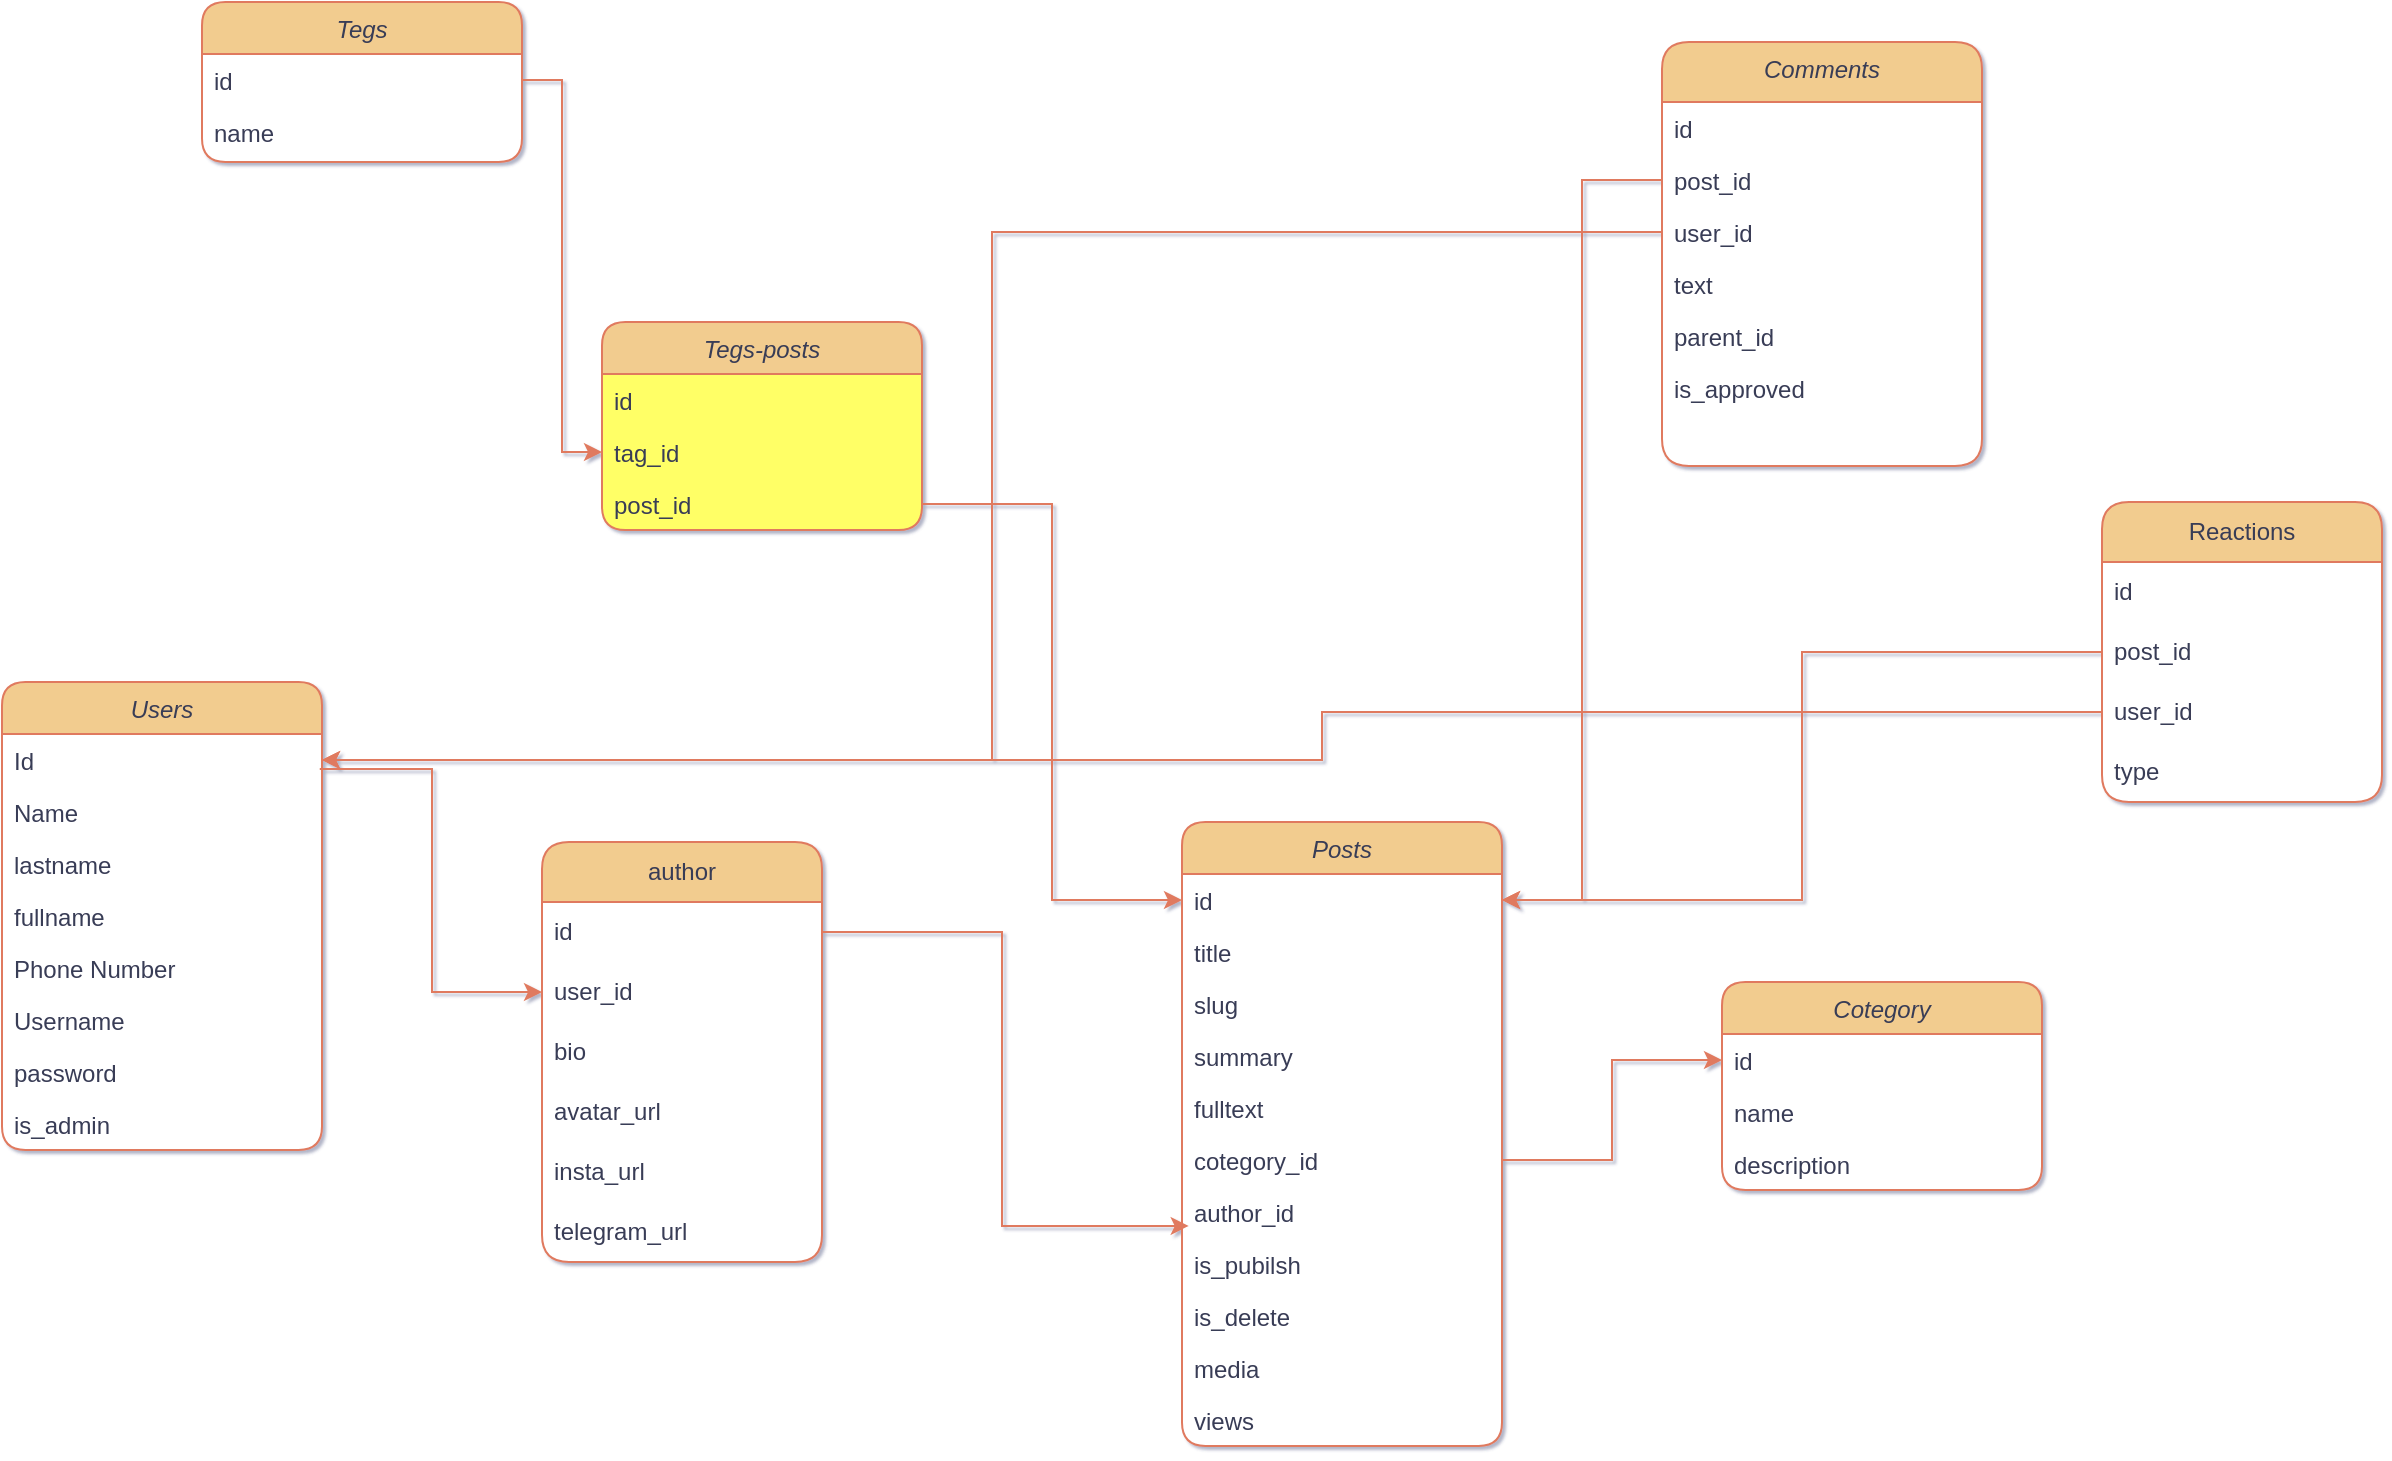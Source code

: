 <mxfile version="26.0.14">
  <diagram id="C5RBs43oDa-KdzZeNtuy" name="Page-1">
    <mxGraphModel dx="2377" dy="1340" grid="1" gridSize="10" guides="0" tooltips="1" connect="1" arrows="1" fold="1" page="0" pageScale="1" pageWidth="827" pageHeight="1169" background="none" math="0" shadow="1">
      <root>
        <mxCell id="WIyWlLk6GJQsqaUBKTNV-0" />
        <mxCell id="WIyWlLk6GJQsqaUBKTNV-1" parent="WIyWlLk6GJQsqaUBKTNV-0" />
        <mxCell id="zkfFHV4jXpPFQw0GAbJ--0" value="Users" style="swimlane;fontStyle=2;align=center;verticalAlign=top;childLayout=stackLayout;horizontal=1;startSize=26;horizontalStack=0;resizeParent=1;resizeLast=0;collapsible=1;marginBottom=0;rounded=1;shadow=0;strokeWidth=1;labelBackgroundColor=none;fillColor=#F2CC8F;strokeColor=#E07A5F;fontColor=#393C56;swimlaneFillColor=default;" parent="WIyWlLk6GJQsqaUBKTNV-1" vertex="1">
          <mxGeometry x="60" y="20" width="160" height="234" as="geometry">
            <mxRectangle x="230" y="140" width="160" height="26" as="alternateBounds" />
          </mxGeometry>
        </mxCell>
        <mxCell id="LoBWb3lvw4ZetRYxv15A-17" value="Id" style="text;align=left;verticalAlign=top;spacingLeft=4;spacingRight=4;overflow=hidden;rotatable=0;points=[[0,0.5],[1,0.5]];portConstraint=eastwest;labelBackgroundColor=none;fontColor=#393C56;" vertex="1" parent="zkfFHV4jXpPFQw0GAbJ--0">
          <mxGeometry y="26" width="160" height="26" as="geometry" />
        </mxCell>
        <mxCell id="zkfFHV4jXpPFQw0GAbJ--1" value="Name" style="text;align=left;verticalAlign=top;spacingLeft=4;spacingRight=4;overflow=hidden;rotatable=0;points=[[0,0.5],[1,0.5]];portConstraint=eastwest;labelBackgroundColor=none;fontColor=#393C56;" parent="zkfFHV4jXpPFQw0GAbJ--0" vertex="1">
          <mxGeometry y="52" width="160" height="26" as="geometry" />
        </mxCell>
        <mxCell id="LoBWb3lvw4ZetRYxv15A-0" value="lastname" style="text;align=left;verticalAlign=top;spacingLeft=4;spacingRight=4;overflow=hidden;rotatable=0;points=[[0,0.5],[1,0.5]];portConstraint=eastwest;labelBackgroundColor=none;fontColor=#393C56;" vertex="1" parent="zkfFHV4jXpPFQw0GAbJ--0">
          <mxGeometry y="78" width="160" height="26" as="geometry" />
        </mxCell>
        <mxCell id="LoBWb3lvw4ZetRYxv15A-1" value="fullname" style="text;align=left;verticalAlign=top;spacingLeft=4;spacingRight=4;overflow=hidden;rotatable=0;points=[[0,0.5],[1,0.5]];portConstraint=eastwest;labelBackgroundColor=none;fontColor=#393C56;" vertex="1" parent="zkfFHV4jXpPFQw0GAbJ--0">
          <mxGeometry y="104" width="160" height="26" as="geometry" />
        </mxCell>
        <mxCell id="zkfFHV4jXpPFQw0GAbJ--2" value="Phone Number" style="text;align=left;verticalAlign=top;spacingLeft=4;spacingRight=4;overflow=hidden;rotatable=0;points=[[0,0.5],[1,0.5]];portConstraint=eastwest;rounded=0;shadow=0;html=0;labelBackgroundColor=none;fontColor=#393C56;" parent="zkfFHV4jXpPFQw0GAbJ--0" vertex="1">
          <mxGeometry y="130" width="160" height="26" as="geometry" />
        </mxCell>
        <mxCell id="LoBWb3lvw4ZetRYxv15A-2" value="Username" style="text;align=left;verticalAlign=top;spacingLeft=4;spacingRight=4;overflow=hidden;rotatable=0;points=[[0,0.5],[1,0.5]];portConstraint=eastwest;labelBackgroundColor=none;fontColor=#393C56;" vertex="1" parent="zkfFHV4jXpPFQw0GAbJ--0">
          <mxGeometry y="156" width="160" height="26" as="geometry" />
        </mxCell>
        <mxCell id="LoBWb3lvw4ZetRYxv15A-4" value="password" style="text;align=left;verticalAlign=top;spacingLeft=4;spacingRight=4;overflow=hidden;rotatable=0;points=[[0,0.5],[1,0.5]];portConstraint=eastwest;labelBackgroundColor=none;fontColor=#393C56;" vertex="1" parent="zkfFHV4jXpPFQw0GAbJ--0">
          <mxGeometry y="182" width="160" height="26" as="geometry" />
        </mxCell>
        <mxCell id="LoBWb3lvw4ZetRYxv15A-5" value="is_admin" style="text;align=left;verticalAlign=top;spacingLeft=4;spacingRight=4;overflow=hidden;rotatable=0;points=[[0,0.5],[1,0.5]];portConstraint=eastwest;labelBackgroundColor=none;fontColor=#393C56;" vertex="1" parent="zkfFHV4jXpPFQw0GAbJ--0">
          <mxGeometry y="208" width="160" height="26" as="geometry" />
        </mxCell>
        <mxCell id="LoBWb3lvw4ZetRYxv15A-7" value="Posts" style="swimlane;fontStyle=2;align=center;verticalAlign=top;childLayout=stackLayout;horizontal=1;startSize=26;horizontalStack=0;resizeParent=1;resizeLast=0;collapsible=1;marginBottom=0;rounded=1;shadow=0;strokeWidth=1;labelBackgroundColor=none;fillColor=#F2CC8F;strokeColor=#E07A5F;fontColor=#393C56;rotation=0;swimlaneFillColor=default;" vertex="1" parent="WIyWlLk6GJQsqaUBKTNV-1">
          <mxGeometry x="650" y="90" width="160" height="312" as="geometry">
            <mxRectangle x="650" y="90" width="160" height="26" as="alternateBounds" />
          </mxGeometry>
        </mxCell>
        <mxCell id="LoBWb3lvw4ZetRYxv15A-34" value="id" style="text;align=left;verticalAlign=top;spacingLeft=4;spacingRight=4;overflow=hidden;rotatable=0;points=[[0,0.5],[1,0.5]];portConstraint=eastwest;labelBackgroundColor=none;fontColor=#393C56;rotation=0;" vertex="1" parent="LoBWb3lvw4ZetRYxv15A-7">
          <mxGeometry y="26" width="160" height="26" as="geometry" />
        </mxCell>
        <mxCell id="LoBWb3lvw4ZetRYxv15A-9" value="title" style="text;align=left;verticalAlign=top;spacingLeft=4;spacingRight=4;overflow=hidden;rotatable=0;points=[[0,0.5],[1,0.5]];portConstraint=eastwest;labelBackgroundColor=none;fontColor=#393C56;rotation=0;" vertex="1" parent="LoBWb3lvw4ZetRYxv15A-7">
          <mxGeometry y="52" width="160" height="26" as="geometry" />
        </mxCell>
        <mxCell id="LoBWb3lvw4ZetRYxv15A-81" value="slug&#xa;&#xa;" style="text;align=left;verticalAlign=top;spacingLeft=4;spacingRight=4;overflow=hidden;rotatable=0;points=[[0,0.5],[1,0.5]];portConstraint=eastwest;labelBackgroundColor=none;fontColor=#393C56;rotation=0;" vertex="1" parent="LoBWb3lvw4ZetRYxv15A-7">
          <mxGeometry y="78" width="160" height="26" as="geometry" />
        </mxCell>
        <mxCell id="LoBWb3lvw4ZetRYxv15A-82" value="summary" style="text;align=left;verticalAlign=top;spacingLeft=4;spacingRight=4;overflow=hidden;rotatable=0;points=[[0,0.5],[1,0.5]];portConstraint=eastwest;labelBackgroundColor=none;fontColor=#393C56;rotation=0;" vertex="1" parent="LoBWb3lvw4ZetRYxv15A-7">
          <mxGeometry y="104" width="160" height="26" as="geometry" />
        </mxCell>
        <mxCell id="LoBWb3lvw4ZetRYxv15A-10" value="fulltext" style="text;align=left;verticalAlign=top;spacingLeft=4;spacingRight=4;overflow=hidden;rotatable=0;points=[[0,0.5],[1,0.5]];portConstraint=eastwest;labelBackgroundColor=none;fontColor=#393C56;rotation=0;" vertex="1" parent="LoBWb3lvw4ZetRYxv15A-7">
          <mxGeometry y="130" width="160" height="26" as="geometry" />
        </mxCell>
        <mxCell id="LoBWb3lvw4ZetRYxv15A-45" value="cotegory_id&#xa;" style="text;align=left;verticalAlign=top;spacingLeft=4;spacingRight=4;overflow=hidden;rotatable=0;points=[[0,0.5],[1,0.5]];portConstraint=eastwest;labelBackgroundColor=none;fontColor=#393C56;rotation=0;" vertex="1" parent="LoBWb3lvw4ZetRYxv15A-7">
          <mxGeometry y="156" width="160" height="26" as="geometry" />
        </mxCell>
        <mxCell id="LoBWb3lvw4ZetRYxv15A-12" value="author_id" style="text;align=left;verticalAlign=top;spacingLeft=4;spacingRight=4;overflow=hidden;rotatable=0;points=[[0,0.5],[1,0.5]];portConstraint=eastwest;rounded=0;shadow=0;html=0;labelBackgroundColor=none;fontColor=#393C56;rotation=0;" vertex="1" parent="LoBWb3lvw4ZetRYxv15A-7">
          <mxGeometry y="182" width="160" height="26" as="geometry" />
        </mxCell>
        <mxCell id="LoBWb3lvw4ZetRYxv15A-13" value="is_pubilsh" style="text;align=left;verticalAlign=top;spacingLeft=4;spacingRight=4;overflow=hidden;rotatable=0;points=[[0,0.5],[1,0.5]];portConstraint=eastwest;labelBackgroundColor=none;fontColor=#393C56;rotation=0;" vertex="1" parent="LoBWb3lvw4ZetRYxv15A-7">
          <mxGeometry y="208" width="160" height="26" as="geometry" />
        </mxCell>
        <mxCell id="LoBWb3lvw4ZetRYxv15A-14" value="is_delete" style="text;align=left;verticalAlign=top;spacingLeft=4;spacingRight=4;overflow=hidden;rotatable=0;points=[[0,0.5],[1,0.5]];portConstraint=eastwest;labelBackgroundColor=none;fontColor=#393C56;rotation=0;" vertex="1" parent="LoBWb3lvw4ZetRYxv15A-7">
          <mxGeometry y="234" width="160" height="26" as="geometry" />
        </mxCell>
        <mxCell id="LoBWb3lvw4ZetRYxv15A-15" value="media" style="text;align=left;verticalAlign=top;spacingLeft=4;spacingRight=4;overflow=hidden;rotatable=0;points=[[0,0.5],[1,0.5]];portConstraint=eastwest;labelBackgroundColor=none;fontColor=#393C56;rotation=0;" vertex="1" parent="LoBWb3lvw4ZetRYxv15A-7">
          <mxGeometry y="260" width="160" height="26" as="geometry" />
        </mxCell>
        <mxCell id="LoBWb3lvw4ZetRYxv15A-57" value="views" style="text;align=left;verticalAlign=top;spacingLeft=4;spacingRight=4;overflow=hidden;rotatable=0;points=[[0,0.5],[1,0.5]];portConstraint=eastwest;labelBackgroundColor=none;fontColor=#393C56;rotation=0;" vertex="1" parent="LoBWb3lvw4ZetRYxv15A-7">
          <mxGeometry y="286" width="160" height="26" as="geometry" />
        </mxCell>
        <mxCell id="LoBWb3lvw4ZetRYxv15A-6" style="edgeStyle=orthogonalEdgeStyle;rounded=0;orthogonalLoop=1;jettySize=auto;html=1;strokeColor=#E07A5F;fontColor=#393C56;fillColor=#F2CC8F;exitX=0.993;exitY=0.672;exitDx=0;exitDy=0;exitPerimeter=0;entryX=0;entryY=0.5;entryDx=0;entryDy=0;" edge="1" parent="WIyWlLk6GJQsqaUBKTNV-1" source="LoBWb3lvw4ZetRYxv15A-17" target="LoBWb3lvw4ZetRYxv15A-51">
          <mxGeometry relative="1" as="geometry">
            <mxPoint x="400" y="89" as="targetPoint" />
          </mxGeometry>
        </mxCell>
        <mxCell id="LoBWb3lvw4ZetRYxv15A-18" value="Tegs" style="swimlane;fontStyle=2;align=center;verticalAlign=top;childLayout=stackLayout;horizontal=1;startSize=26;horizontalStack=0;resizeParent=1;resizeLast=0;collapsible=1;marginBottom=0;rounded=1;shadow=0;strokeWidth=1;labelBackgroundColor=none;fillColor=#F2CC8F;strokeColor=#E07A5F;fontColor=#393C56;rotation=0;swimlaneFillColor=default;" vertex="1" parent="WIyWlLk6GJQsqaUBKTNV-1">
          <mxGeometry x="160" y="-320" width="160" height="80" as="geometry">
            <mxRectangle x="230" y="140" width="160" height="26" as="alternateBounds" />
          </mxGeometry>
        </mxCell>
        <mxCell id="LoBWb3lvw4ZetRYxv15A-19" value="id" style="text;align=left;verticalAlign=top;spacingLeft=4;spacingRight=4;overflow=hidden;rotatable=0;points=[[0,0.5],[1,0.5]];portConstraint=eastwest;labelBackgroundColor=none;fontColor=#393C56;rotation=0;" vertex="1" parent="LoBWb3lvw4ZetRYxv15A-18">
          <mxGeometry y="26" width="160" height="26" as="geometry" />
        </mxCell>
        <mxCell id="LoBWb3lvw4ZetRYxv15A-20" value="name" style="text;align=left;verticalAlign=top;spacingLeft=4;spacingRight=4;overflow=hidden;rotatable=0;points=[[0,0.5],[1,0.5]];portConstraint=eastwest;labelBackgroundColor=none;fontColor=#393C56;rotation=0;" vertex="1" parent="LoBWb3lvw4ZetRYxv15A-18">
          <mxGeometry y="52" width="160" height="26" as="geometry" />
        </mxCell>
        <mxCell id="LoBWb3lvw4ZetRYxv15A-26" value="Cotegory" style="swimlane;fontStyle=2;align=center;verticalAlign=top;childLayout=stackLayout;horizontal=1;startSize=26;horizontalStack=0;resizeParent=1;resizeLast=0;collapsible=1;marginBottom=0;rounded=1;shadow=0;strokeWidth=1;labelBackgroundColor=none;fillColor=#F2CC8F;strokeColor=#E07A5F;fontColor=#393C56;rotation=0;swimlaneFillColor=default;" vertex="1" parent="WIyWlLk6GJQsqaUBKTNV-1">
          <mxGeometry x="920" y="170" width="160" height="104" as="geometry">
            <mxRectangle x="230" y="140" width="160" height="26" as="alternateBounds" />
          </mxGeometry>
        </mxCell>
        <mxCell id="LoBWb3lvw4ZetRYxv15A-27" value="id" style="text;align=left;verticalAlign=top;spacingLeft=4;spacingRight=4;overflow=hidden;rotatable=0;points=[[0,0.5],[1,0.5]];portConstraint=eastwest;labelBackgroundColor=none;fontColor=#393C56;rotation=0;" vertex="1" parent="LoBWb3lvw4ZetRYxv15A-26">
          <mxGeometry y="26" width="160" height="26" as="geometry" />
        </mxCell>
        <mxCell id="LoBWb3lvw4ZetRYxv15A-28" value="name" style="text;align=left;verticalAlign=top;spacingLeft=4;spacingRight=4;overflow=hidden;rotatable=0;points=[[0,0.5],[1,0.5]];portConstraint=eastwest;labelBackgroundColor=none;fontColor=#393C56;rotation=0;" vertex="1" parent="LoBWb3lvw4ZetRYxv15A-26">
          <mxGeometry y="52" width="160" height="26" as="geometry" />
        </mxCell>
        <mxCell id="LoBWb3lvw4ZetRYxv15A-29" value="description" style="text;align=left;verticalAlign=top;spacingLeft=4;spacingRight=4;overflow=hidden;rotatable=0;points=[[0,0.5],[1,0.5]];portConstraint=eastwest;rounded=0;shadow=0;html=0;labelBackgroundColor=none;fontColor=#393C56;rotation=0;" vertex="1" parent="LoBWb3lvw4ZetRYxv15A-26">
          <mxGeometry y="78" width="160" height="26" as="geometry" />
        </mxCell>
        <mxCell id="LoBWb3lvw4ZetRYxv15A-35" value="Tegs-posts" style="swimlane;fontStyle=2;align=center;verticalAlign=top;childLayout=stackLayout;horizontal=1;startSize=26;horizontalStack=0;resizeParent=1;resizeLast=0;collapsible=1;marginBottom=0;rounded=1;shadow=0;strokeWidth=1;labelBackgroundColor=none;fillColor=#F2CC8F;strokeColor=#E07A5F;fontColor=#393C56;rotation=0;swimlaneFillColor=#FFFF66;" vertex="1" parent="WIyWlLk6GJQsqaUBKTNV-1">
          <mxGeometry x="360" y="-160" width="160" height="104" as="geometry">
            <mxRectangle x="230" y="140" width="160" height="26" as="alternateBounds" />
          </mxGeometry>
        </mxCell>
        <mxCell id="LoBWb3lvw4ZetRYxv15A-36" value="id" style="text;align=left;verticalAlign=top;spacingLeft=4;spacingRight=4;overflow=hidden;rotatable=0;points=[[0,0.5],[1,0.5]];portConstraint=eastwest;labelBackgroundColor=none;fontColor=#393C56;rotation=0;" vertex="1" parent="LoBWb3lvw4ZetRYxv15A-35">
          <mxGeometry y="26" width="160" height="26" as="geometry" />
        </mxCell>
        <mxCell id="LoBWb3lvw4ZetRYxv15A-37" value="tag_id" style="text;align=left;verticalAlign=top;spacingLeft=4;spacingRight=4;overflow=hidden;rotatable=0;points=[[0,0.5],[1,0.5]];portConstraint=eastwest;labelBackgroundColor=none;fontColor=#393C56;rotation=0;" vertex="1" parent="LoBWb3lvw4ZetRYxv15A-35">
          <mxGeometry y="52" width="160" height="26" as="geometry" />
        </mxCell>
        <mxCell id="LoBWb3lvw4ZetRYxv15A-38" value="post_id" style="text;align=left;verticalAlign=top;spacingLeft=4;spacingRight=4;overflow=hidden;rotatable=0;points=[[0,0.5],[1,0.5]];portConstraint=eastwest;rounded=0;shadow=0;html=0;labelBackgroundColor=none;fontColor=#393C56;rotation=0;" vertex="1" parent="LoBWb3lvw4ZetRYxv15A-35">
          <mxGeometry y="78" width="160" height="26" as="geometry" />
        </mxCell>
        <mxCell id="LoBWb3lvw4ZetRYxv15A-43" style="edgeStyle=orthogonalEdgeStyle;rounded=0;orthogonalLoop=1;jettySize=auto;html=1;entryX=0;entryY=0.5;entryDx=0;entryDy=0;strokeColor=#E07A5F;fontColor=#393C56;fillColor=#F2CC8F;" edge="1" parent="WIyWlLk6GJQsqaUBKTNV-1" source="LoBWb3lvw4ZetRYxv15A-19" target="LoBWb3lvw4ZetRYxv15A-37">
          <mxGeometry relative="1" as="geometry" />
        </mxCell>
        <mxCell id="LoBWb3lvw4ZetRYxv15A-44" style="edgeStyle=orthogonalEdgeStyle;rounded=0;orthogonalLoop=1;jettySize=auto;html=1;entryX=0;entryY=0.5;entryDx=0;entryDy=0;strokeColor=#E07A5F;fontColor=#393C56;fillColor=#F2CC8F;" edge="1" parent="WIyWlLk6GJQsqaUBKTNV-1" source="LoBWb3lvw4ZetRYxv15A-38" target="LoBWb3lvw4ZetRYxv15A-34">
          <mxGeometry relative="1" as="geometry" />
        </mxCell>
        <mxCell id="LoBWb3lvw4ZetRYxv15A-46" style="edgeStyle=orthogonalEdgeStyle;rounded=0;orthogonalLoop=1;jettySize=auto;html=1;strokeColor=#E07A5F;fontColor=#393C56;fillColor=#F2CC8F;" edge="1" parent="WIyWlLk6GJQsqaUBKTNV-1" source="LoBWb3lvw4ZetRYxv15A-45" target="LoBWb3lvw4ZetRYxv15A-27">
          <mxGeometry relative="1" as="geometry" />
        </mxCell>
        <mxCell id="LoBWb3lvw4ZetRYxv15A-49" value="author" style="swimlane;fontStyle=0;childLayout=stackLayout;horizontal=1;startSize=30;horizontalStack=0;resizeParent=1;resizeParentMax=0;resizeLast=0;collapsible=1;marginBottom=0;whiteSpace=wrap;html=1;strokeColor=#E07A5F;fontColor=#393C56;fillColor=#F2CC8F;rounded=1;swimlaneFillColor=default;swimlaneLine=1;" vertex="1" parent="WIyWlLk6GJQsqaUBKTNV-1">
          <mxGeometry x="330" y="100" width="140" height="210" as="geometry" />
        </mxCell>
        <mxCell id="LoBWb3lvw4ZetRYxv15A-50" value="id" style="text;strokeColor=none;fillColor=none;align=left;verticalAlign=middle;spacingLeft=4;spacingRight=4;overflow=hidden;points=[[0,0.5],[1,0.5]];portConstraint=eastwest;rotatable=0;whiteSpace=wrap;html=1;fontColor=#393C56;" vertex="1" parent="LoBWb3lvw4ZetRYxv15A-49">
          <mxGeometry y="30" width="140" height="30" as="geometry" />
        </mxCell>
        <mxCell id="LoBWb3lvw4ZetRYxv15A-51" value="user_id" style="text;strokeColor=none;fillColor=none;align=left;verticalAlign=middle;spacingLeft=4;spacingRight=4;overflow=hidden;points=[[0,0.5],[1,0.5]];portConstraint=eastwest;rotatable=0;whiteSpace=wrap;html=1;fontColor=#393C56;" vertex="1" parent="LoBWb3lvw4ZetRYxv15A-49">
          <mxGeometry y="60" width="140" height="30" as="geometry" />
        </mxCell>
        <mxCell id="LoBWb3lvw4ZetRYxv15A-52" value="bio" style="text;strokeColor=none;fillColor=none;align=left;verticalAlign=middle;spacingLeft=4;spacingRight=4;overflow=hidden;points=[[0,0.5],[1,0.5]];portConstraint=eastwest;rotatable=0;whiteSpace=wrap;html=1;fontColor=#393C56;" vertex="1" parent="LoBWb3lvw4ZetRYxv15A-49">
          <mxGeometry y="90" width="140" height="30" as="geometry" />
        </mxCell>
        <mxCell id="LoBWb3lvw4ZetRYxv15A-53" value="avatar_url" style="text;strokeColor=none;fillColor=none;align=left;verticalAlign=middle;spacingLeft=4;spacingRight=4;overflow=hidden;points=[[0,0.5],[1,0.5]];portConstraint=eastwest;rotatable=0;whiteSpace=wrap;html=1;fontColor=#393C56;" vertex="1" parent="LoBWb3lvw4ZetRYxv15A-49">
          <mxGeometry y="120" width="140" height="30" as="geometry" />
        </mxCell>
        <mxCell id="LoBWb3lvw4ZetRYxv15A-55" value="insta_url" style="text;strokeColor=none;fillColor=none;align=left;verticalAlign=middle;spacingLeft=4;spacingRight=4;overflow=hidden;points=[[0,0.5],[1,0.5]];portConstraint=eastwest;rotatable=0;whiteSpace=wrap;html=1;fontColor=#393C56;" vertex="1" parent="LoBWb3lvw4ZetRYxv15A-49">
          <mxGeometry y="150" width="140" height="30" as="geometry" />
        </mxCell>
        <mxCell id="LoBWb3lvw4ZetRYxv15A-56" value="telegram_url" style="text;strokeColor=none;fillColor=none;align=left;verticalAlign=middle;spacingLeft=4;spacingRight=4;overflow=hidden;points=[[0,0.5],[1,0.5]];portConstraint=eastwest;rotatable=0;whiteSpace=wrap;html=1;fontColor=#393C56;" vertex="1" parent="LoBWb3lvw4ZetRYxv15A-49">
          <mxGeometry y="180" width="140" height="30" as="geometry" />
        </mxCell>
        <mxCell id="LoBWb3lvw4ZetRYxv15A-54" style="edgeStyle=orthogonalEdgeStyle;rounded=0;orthogonalLoop=1;jettySize=auto;html=1;exitX=1;exitY=0.5;exitDx=0;exitDy=0;entryX=0.021;entryY=0.768;entryDx=0;entryDy=0;entryPerimeter=0;strokeColor=#E07A5F;fontColor=#393C56;fillColor=#F2CC8F;" edge="1" parent="WIyWlLk6GJQsqaUBKTNV-1" source="LoBWb3lvw4ZetRYxv15A-50" target="LoBWb3lvw4ZetRYxv15A-12">
          <mxGeometry relative="1" as="geometry" />
        </mxCell>
        <mxCell id="LoBWb3lvw4ZetRYxv15A-59" value="Comments" style="swimlane;fontStyle=2;align=center;verticalAlign=top;childLayout=stackLayout;horizontal=1;startSize=30;horizontalStack=0;resizeParent=1;resizeLast=0;collapsible=1;marginBottom=0;rounded=1;shadow=0;strokeWidth=1;labelBackgroundColor=none;fillColor=#F2CC8F;strokeColor=#E07A5F;fontColor=#393C56;rotation=0;swimlaneFillColor=default;" vertex="1" parent="WIyWlLk6GJQsqaUBKTNV-1">
          <mxGeometry x="890" y="-300" width="160" height="212" as="geometry">
            <mxRectangle x="230" y="140" width="160" height="26" as="alternateBounds" />
          </mxGeometry>
        </mxCell>
        <mxCell id="LoBWb3lvw4ZetRYxv15A-60" value="id" style="text;align=left;verticalAlign=top;spacingLeft=4;spacingRight=4;overflow=hidden;rotatable=0;points=[[0,0.5],[1,0.5]];portConstraint=eastwest;labelBackgroundColor=none;fontColor=#393C56;rotation=0;" vertex="1" parent="LoBWb3lvw4ZetRYxv15A-59">
          <mxGeometry y="30" width="160" height="26" as="geometry" />
        </mxCell>
        <mxCell id="LoBWb3lvw4ZetRYxv15A-67" value="post_id " style="text;align=left;verticalAlign=top;spacingLeft=4;spacingRight=4;overflow=hidden;rotatable=0;points=[[0,0.5],[1,0.5]];portConstraint=eastwest;labelBackgroundColor=none;fontColor=#393C56;rotation=0;" vertex="1" parent="LoBWb3lvw4ZetRYxv15A-59">
          <mxGeometry y="56" width="160" height="26" as="geometry" />
        </mxCell>
        <mxCell id="LoBWb3lvw4ZetRYxv15A-63" value="user_id" style="text;align=left;verticalAlign=top;spacingLeft=4;spacingRight=4;overflow=hidden;rotatable=0;points=[[0,0.5],[1,0.5]];portConstraint=eastwest;labelBackgroundColor=none;fontColor=#393C56;rotation=0;" vertex="1" parent="LoBWb3lvw4ZetRYxv15A-59">
          <mxGeometry y="82" width="160" height="26" as="geometry" />
        </mxCell>
        <mxCell id="LoBWb3lvw4ZetRYxv15A-64" value="text" style="text;align=left;verticalAlign=top;spacingLeft=4;spacingRight=4;overflow=hidden;rotatable=0;points=[[0,0.5],[1,0.5]];portConstraint=eastwest;labelBackgroundColor=none;fontColor=#393C56;rotation=0;" vertex="1" parent="LoBWb3lvw4ZetRYxv15A-59">
          <mxGeometry y="108" width="160" height="26" as="geometry" />
        </mxCell>
        <mxCell id="LoBWb3lvw4ZetRYxv15A-65" value="parent_id" style="text;align=left;verticalAlign=top;spacingLeft=4;spacingRight=4;overflow=hidden;rotatable=0;points=[[0,0.5],[1,0.5]];portConstraint=eastwest;labelBackgroundColor=none;fontColor=#393C56;rotation=0;" vertex="1" parent="LoBWb3lvw4ZetRYxv15A-59">
          <mxGeometry y="134" width="160" height="26" as="geometry" />
        </mxCell>
        <mxCell id="LoBWb3lvw4ZetRYxv15A-66" value="is_approved" style="text;align=left;verticalAlign=top;spacingLeft=4;spacingRight=4;overflow=hidden;rotatable=0;points=[[0,0.5],[1,0.5]];portConstraint=eastwest;labelBackgroundColor=none;fontColor=#393C56;rotation=0;" vertex="1" parent="LoBWb3lvw4ZetRYxv15A-59">
          <mxGeometry y="160" width="160" height="26" as="geometry" />
        </mxCell>
        <mxCell id="LoBWb3lvw4ZetRYxv15A-68" style="edgeStyle=orthogonalEdgeStyle;rounded=0;orthogonalLoop=1;jettySize=auto;html=1;entryX=1;entryY=0.5;entryDx=0;entryDy=0;strokeColor=#E07A5F;fontColor=#393C56;fillColor=#F2CC8F;" edge="1" parent="WIyWlLk6GJQsqaUBKTNV-1" source="LoBWb3lvw4ZetRYxv15A-67" target="LoBWb3lvw4ZetRYxv15A-34">
          <mxGeometry relative="1" as="geometry" />
        </mxCell>
        <mxCell id="LoBWb3lvw4ZetRYxv15A-69" style="edgeStyle=orthogonalEdgeStyle;rounded=0;orthogonalLoop=1;jettySize=auto;html=1;entryX=1;entryY=0.5;entryDx=0;entryDy=0;strokeColor=#E07A5F;fontColor=#393C56;fillColor=#F2CC8F;" edge="1" parent="WIyWlLk6GJQsqaUBKTNV-1" source="LoBWb3lvw4ZetRYxv15A-63" target="LoBWb3lvw4ZetRYxv15A-17">
          <mxGeometry relative="1" as="geometry" />
        </mxCell>
        <mxCell id="LoBWb3lvw4ZetRYxv15A-72" value="Reactions" style="swimlane;fontStyle=0;childLayout=stackLayout;horizontal=1;startSize=30;horizontalStack=0;resizeParent=1;resizeParentMax=0;resizeLast=0;collapsible=1;marginBottom=0;whiteSpace=wrap;html=1;strokeColor=#E07A5F;fontColor=#393C56;fillColor=#F2CC8F;swimlaneFillColor=default;rounded=1;" vertex="1" parent="WIyWlLk6GJQsqaUBKTNV-1">
          <mxGeometry x="1110" y="-70" width="140" height="150" as="geometry" />
        </mxCell>
        <mxCell id="LoBWb3lvw4ZetRYxv15A-73" value="id" style="text;strokeColor=none;fillColor=none;align=left;verticalAlign=middle;spacingLeft=4;spacingRight=4;overflow=hidden;points=[[0,0.5],[1,0.5]];portConstraint=eastwest;rotatable=0;whiteSpace=wrap;html=1;fontColor=#393C56;" vertex="1" parent="LoBWb3lvw4ZetRYxv15A-72">
          <mxGeometry y="30" width="140" height="30" as="geometry" />
        </mxCell>
        <mxCell id="LoBWb3lvw4ZetRYxv15A-74" value="post_id" style="text;strokeColor=none;fillColor=none;align=left;verticalAlign=middle;spacingLeft=4;spacingRight=4;overflow=hidden;points=[[0,0.5],[1,0.5]];portConstraint=eastwest;rotatable=0;whiteSpace=wrap;html=1;fontColor=#393C56;" vertex="1" parent="LoBWb3lvw4ZetRYxv15A-72">
          <mxGeometry y="60" width="140" height="30" as="geometry" />
        </mxCell>
        <mxCell id="LoBWb3lvw4ZetRYxv15A-75" value="user_id" style="text;strokeColor=none;fillColor=none;align=left;verticalAlign=middle;spacingLeft=4;spacingRight=4;overflow=hidden;points=[[0,0.5],[1,0.5]];portConstraint=eastwest;rotatable=0;whiteSpace=wrap;html=1;fontColor=#393C56;" vertex="1" parent="LoBWb3lvw4ZetRYxv15A-72">
          <mxGeometry y="90" width="140" height="30" as="geometry" />
        </mxCell>
        <mxCell id="LoBWb3lvw4ZetRYxv15A-76" value="type" style="text;strokeColor=none;fillColor=none;align=left;verticalAlign=middle;spacingLeft=4;spacingRight=4;overflow=hidden;points=[[0,0.5],[1,0.5]];portConstraint=eastwest;rotatable=0;whiteSpace=wrap;html=1;fontColor=#393C56;" vertex="1" parent="LoBWb3lvw4ZetRYxv15A-72">
          <mxGeometry y="120" width="140" height="30" as="geometry" />
        </mxCell>
        <mxCell id="LoBWb3lvw4ZetRYxv15A-77" style="edgeStyle=orthogonalEdgeStyle;rounded=0;orthogonalLoop=1;jettySize=auto;html=1;entryX=1;entryY=0.5;entryDx=0;entryDy=0;strokeColor=#E07A5F;fontColor=#393C56;fillColor=#F2CC8F;" edge="1" parent="WIyWlLk6GJQsqaUBKTNV-1" source="LoBWb3lvw4ZetRYxv15A-74" target="LoBWb3lvw4ZetRYxv15A-34">
          <mxGeometry relative="1" as="geometry" />
        </mxCell>
        <mxCell id="LoBWb3lvw4ZetRYxv15A-78" style="edgeStyle=orthogonalEdgeStyle;rounded=0;orthogonalLoop=1;jettySize=auto;html=1;entryX=1;entryY=0.5;entryDx=0;entryDy=0;strokeColor=#E07A5F;fontColor=#393C56;fillColor=#F2CC8F;" edge="1" parent="WIyWlLk6GJQsqaUBKTNV-1" source="LoBWb3lvw4ZetRYxv15A-75" target="LoBWb3lvw4ZetRYxv15A-17">
          <mxGeometry relative="1" as="geometry">
            <Array as="points">
              <mxPoint x="720" y="35" />
              <mxPoint x="720" y="59" />
            </Array>
          </mxGeometry>
        </mxCell>
      </root>
    </mxGraphModel>
  </diagram>
</mxfile>
